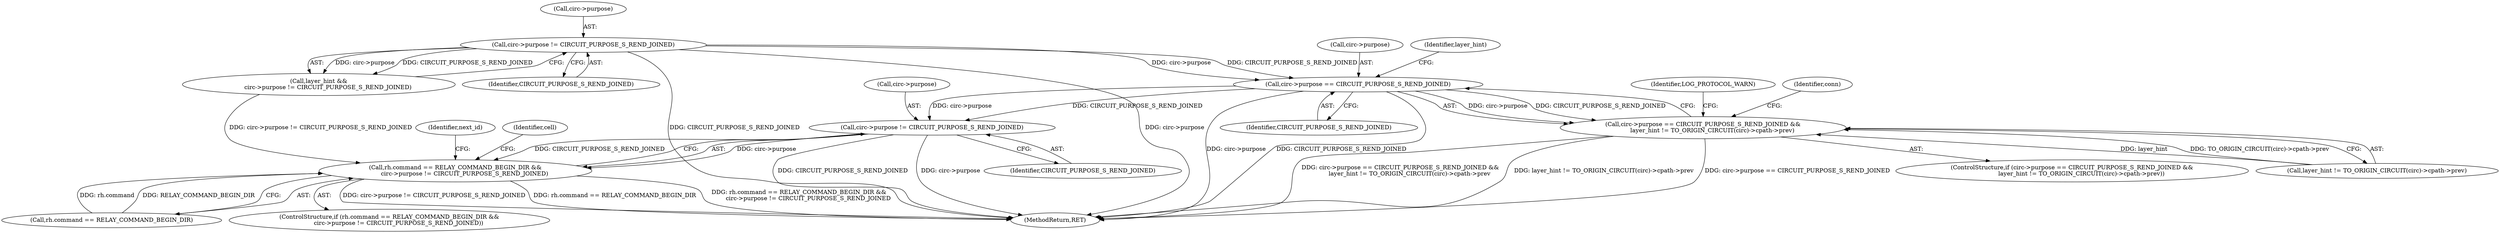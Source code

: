 digraph "0_tor_56a7c5bc15e0447203a491c1ee37de9939ad1dcd@pointer" {
"1000283" [label="(Call,circ->purpose == CIRCUIT_PURPOSE_S_REND_JOINED)"];
"1000269" [label="(Call,circ->purpose != CIRCUIT_PURPOSE_S_REND_JOINED)"];
"1000282" [label="(Call,circ->purpose == CIRCUIT_PURPOSE_S_REND_JOINED &&\n          layer_hint != TO_ORIGIN_CIRCUIT(circ)->cpath->prev)"];
"1000319" [label="(Call,circ->purpose != CIRCUIT_PURPOSE_S_REND_JOINED)"];
"1000313" [label="(Call,rh.command == RELAY_COMMAND_BEGIN_DIR &&\n          circ->purpose != CIRCUIT_PURPOSE_S_REND_JOINED)"];
"1000284" [label="(Call,circ->purpose)"];
"1000273" [label="(Identifier,CIRCUIT_PURPOSE_S_REND_JOINED)"];
"1001064" [label="(MethodReturn,RET)"];
"1000347" [label="(Identifier,cell)"];
"1000320" [label="(Call,circ->purpose)"];
"1000281" [label="(ControlStructure,if (circ->purpose == CIRCUIT_PURPOSE_S_REND_JOINED &&\n          layer_hint != TO_ORIGIN_CIRCUIT(circ)->cpath->prev))"];
"1000267" [label="(Call,layer_hint &&\n          circ->purpose != CIRCUIT_PURPOSE_S_REND_JOINED)"];
"1000298" [label="(Identifier,LOG_PROTOCOL_WARN)"];
"1000288" [label="(Call,layer_hint != TO_ORIGIN_CIRCUIT(circ)->cpath->prev)"];
"1000283" [label="(Call,circ->purpose == CIRCUIT_PURPOSE_S_REND_JOINED)"];
"1000319" [label="(Call,circ->purpose != CIRCUIT_PURPOSE_S_REND_JOINED)"];
"1000287" [label="(Identifier,CIRCUIT_PURPOSE_S_REND_JOINED)"];
"1000327" [label="(Identifier,next_id)"];
"1000269" [label="(Call,circ->purpose != CIRCUIT_PURPOSE_S_REND_JOINED)"];
"1000323" [label="(Identifier,CIRCUIT_PURPOSE_S_REND_JOINED)"];
"1000304" [label="(Identifier,conn)"];
"1000314" [label="(Call,rh.command == RELAY_COMMAND_BEGIN_DIR)"];
"1000312" [label="(ControlStructure,if (rh.command == RELAY_COMMAND_BEGIN_DIR &&\n          circ->purpose != CIRCUIT_PURPOSE_S_REND_JOINED))"];
"1000313" [label="(Call,rh.command == RELAY_COMMAND_BEGIN_DIR &&\n          circ->purpose != CIRCUIT_PURPOSE_S_REND_JOINED)"];
"1000289" [label="(Identifier,layer_hint)"];
"1000270" [label="(Call,circ->purpose)"];
"1000282" [label="(Call,circ->purpose == CIRCUIT_PURPOSE_S_REND_JOINED &&\n          layer_hint != TO_ORIGIN_CIRCUIT(circ)->cpath->prev)"];
"1000283" -> "1000282"  [label="AST: "];
"1000283" -> "1000287"  [label="CFG: "];
"1000284" -> "1000283"  [label="AST: "];
"1000287" -> "1000283"  [label="AST: "];
"1000289" -> "1000283"  [label="CFG: "];
"1000282" -> "1000283"  [label="CFG: "];
"1000283" -> "1001064"  [label="DDG: circ->purpose"];
"1000283" -> "1001064"  [label="DDG: CIRCUIT_PURPOSE_S_REND_JOINED"];
"1000283" -> "1000282"  [label="DDG: circ->purpose"];
"1000283" -> "1000282"  [label="DDG: CIRCUIT_PURPOSE_S_REND_JOINED"];
"1000269" -> "1000283"  [label="DDG: circ->purpose"];
"1000269" -> "1000283"  [label="DDG: CIRCUIT_PURPOSE_S_REND_JOINED"];
"1000283" -> "1000319"  [label="DDG: circ->purpose"];
"1000283" -> "1000319"  [label="DDG: CIRCUIT_PURPOSE_S_REND_JOINED"];
"1000269" -> "1000267"  [label="AST: "];
"1000269" -> "1000273"  [label="CFG: "];
"1000270" -> "1000269"  [label="AST: "];
"1000273" -> "1000269"  [label="AST: "];
"1000267" -> "1000269"  [label="CFG: "];
"1000269" -> "1001064"  [label="DDG: CIRCUIT_PURPOSE_S_REND_JOINED"];
"1000269" -> "1001064"  [label="DDG: circ->purpose"];
"1000269" -> "1000267"  [label="DDG: circ->purpose"];
"1000269" -> "1000267"  [label="DDG: CIRCUIT_PURPOSE_S_REND_JOINED"];
"1000282" -> "1000281"  [label="AST: "];
"1000282" -> "1000288"  [label="CFG: "];
"1000288" -> "1000282"  [label="AST: "];
"1000298" -> "1000282"  [label="CFG: "];
"1000304" -> "1000282"  [label="CFG: "];
"1000282" -> "1001064"  [label="DDG: circ->purpose == CIRCUIT_PURPOSE_S_REND_JOINED &&\n          layer_hint != TO_ORIGIN_CIRCUIT(circ)->cpath->prev"];
"1000282" -> "1001064"  [label="DDG: layer_hint != TO_ORIGIN_CIRCUIT(circ)->cpath->prev"];
"1000282" -> "1001064"  [label="DDG: circ->purpose == CIRCUIT_PURPOSE_S_REND_JOINED"];
"1000288" -> "1000282"  [label="DDG: layer_hint"];
"1000288" -> "1000282"  [label="DDG: TO_ORIGIN_CIRCUIT(circ)->cpath->prev"];
"1000319" -> "1000313"  [label="AST: "];
"1000319" -> "1000323"  [label="CFG: "];
"1000320" -> "1000319"  [label="AST: "];
"1000323" -> "1000319"  [label="AST: "];
"1000313" -> "1000319"  [label="CFG: "];
"1000319" -> "1001064"  [label="DDG: CIRCUIT_PURPOSE_S_REND_JOINED"];
"1000319" -> "1001064"  [label="DDG: circ->purpose"];
"1000319" -> "1000313"  [label="DDG: circ->purpose"];
"1000319" -> "1000313"  [label="DDG: CIRCUIT_PURPOSE_S_REND_JOINED"];
"1000313" -> "1000312"  [label="AST: "];
"1000313" -> "1000314"  [label="CFG: "];
"1000314" -> "1000313"  [label="AST: "];
"1000327" -> "1000313"  [label="CFG: "];
"1000347" -> "1000313"  [label="CFG: "];
"1000313" -> "1001064"  [label="DDG: rh.command == RELAY_COMMAND_BEGIN_DIR &&\n          circ->purpose != CIRCUIT_PURPOSE_S_REND_JOINED"];
"1000313" -> "1001064"  [label="DDG: circ->purpose != CIRCUIT_PURPOSE_S_REND_JOINED"];
"1000313" -> "1001064"  [label="DDG: rh.command == RELAY_COMMAND_BEGIN_DIR"];
"1000314" -> "1000313"  [label="DDG: rh.command"];
"1000314" -> "1000313"  [label="DDG: RELAY_COMMAND_BEGIN_DIR"];
"1000267" -> "1000313"  [label="DDG: circ->purpose != CIRCUIT_PURPOSE_S_REND_JOINED"];
}
